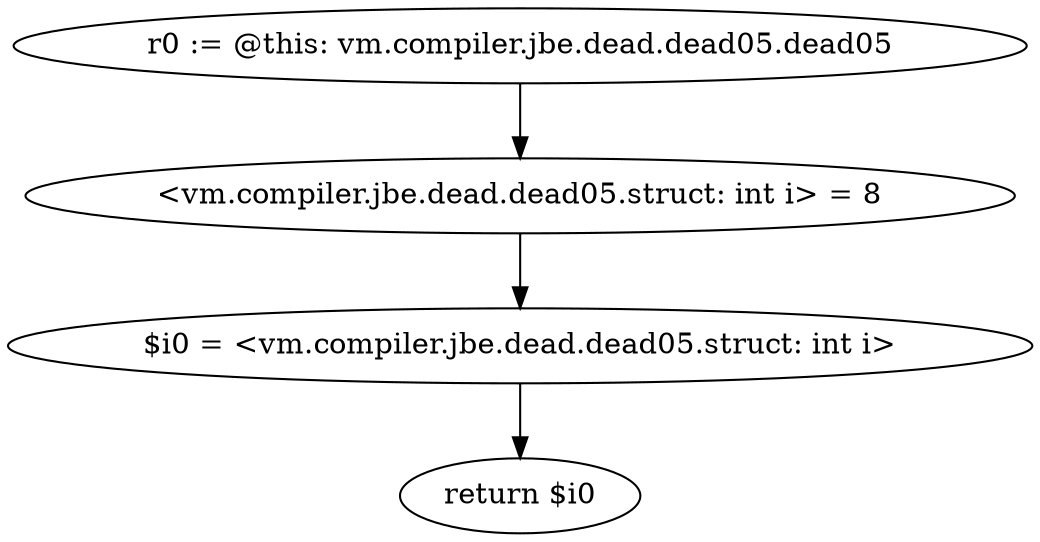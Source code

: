 digraph "unitGraph" {
    "r0 := @this: vm.compiler.jbe.dead.dead05.dead05"
    "<vm.compiler.jbe.dead.dead05.struct: int i> = 8"
    "$i0 = <vm.compiler.jbe.dead.dead05.struct: int i>"
    "return $i0"
    "r0 := @this: vm.compiler.jbe.dead.dead05.dead05"->"<vm.compiler.jbe.dead.dead05.struct: int i> = 8";
    "<vm.compiler.jbe.dead.dead05.struct: int i> = 8"->"$i0 = <vm.compiler.jbe.dead.dead05.struct: int i>";
    "$i0 = <vm.compiler.jbe.dead.dead05.struct: int i>"->"return $i0";
}
